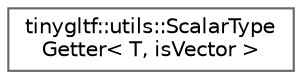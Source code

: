 digraph "Graphical Class Hierarchy"
{
 // LATEX_PDF_SIZE
  bgcolor="transparent";
  edge [fontname=Helvetica,fontsize=10,labelfontname=Helvetica,labelfontsize=10];
  node [fontname=Helvetica,fontsize=10,shape=box,height=0.2,width=0.4];
  rankdir="LR";
  Node0 [id="Node000000",label="tinygltf::utils::ScalarType\lGetter\< T, isVector \>",height=0.2,width=0.4,color="grey40", fillcolor="white", style="filled",URL="$structtinygltf_1_1utils_1_1_scalar_type_getter.html",tooltip=" "];
}
